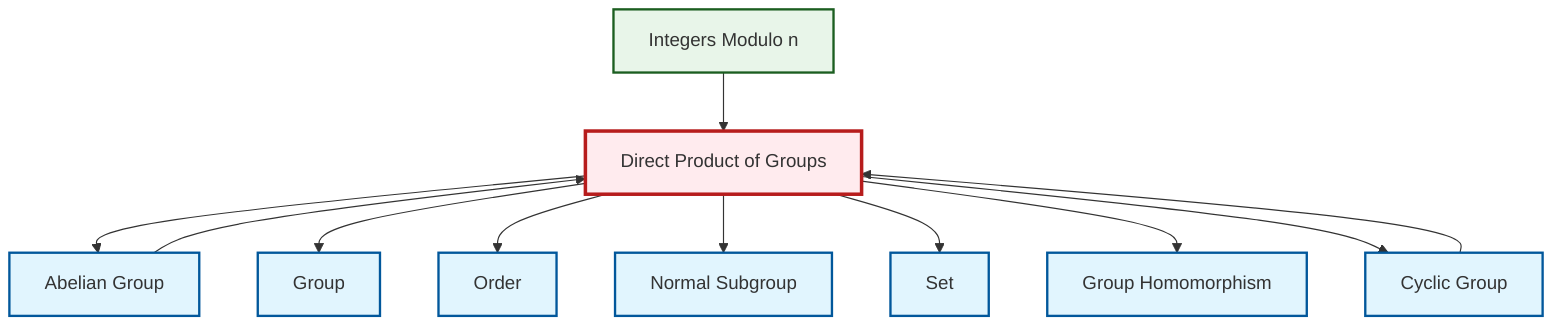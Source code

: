 graph TD
    classDef definition fill:#e1f5fe,stroke:#01579b,stroke-width:2px
    classDef theorem fill:#f3e5f5,stroke:#4a148c,stroke-width:2px
    classDef axiom fill:#fff3e0,stroke:#e65100,stroke-width:2px
    classDef example fill:#e8f5e9,stroke:#1b5e20,stroke-width:2px
    classDef current fill:#ffebee,stroke:#b71c1c,stroke-width:3px
    def-group["Group"]:::definition
    def-order["Order"]:::definition
    ex-quotient-integers-mod-n["Integers Modulo n"]:::example
    def-direct-product["Direct Product of Groups"]:::definition
    def-normal-subgroup["Normal Subgroup"]:::definition
    def-cyclic-group["Cyclic Group"]:::definition
    def-homomorphism["Group Homomorphism"]:::definition
    def-abelian-group["Abelian Group"]:::definition
    def-set["Set"]:::definition
    def-direct-product --> def-abelian-group
    def-direct-product --> def-group
    def-direct-product --> def-order
    def-direct-product --> def-normal-subgroup
    def-direct-product --> def-set
    ex-quotient-integers-mod-n --> def-direct-product
    def-direct-product --> def-homomorphism
    def-cyclic-group --> def-direct-product
    def-direct-product --> def-cyclic-group
    def-abelian-group --> def-direct-product
    class def-direct-product current